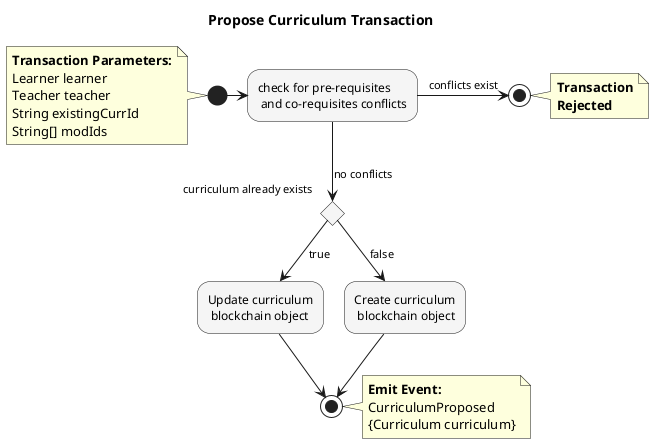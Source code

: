 @startuml
skinparam activityBackgroundColor WhiteSmoke
title
Propose Curriculum Transaction
end title

note left
    <b>Transaction Parameters:</b>
    Learner learner
    Teacher teacher
    String existingCurrId
    String[] modIds
end note
(*) -right-> "check for pre-requisites\n and co-requisites conflicts"
-right->[conflicts exist] (*1)
note right
<b>Transaction</b>
<b>Rejected</b>
end note
"check for pre-requisites\n and co-requisites conflicts"-->[no conflicts] if "curriculum already exists" then
-->[true] "Update curriculum\n blockchain object"
-->(*2)
else
-->[false] "Create curriculum\n blockchain object"
-->(*2)
note right
<b>Emit Event:</b>
CurriculumProposed 
{Curriculum curriculum}
end note
@enduml